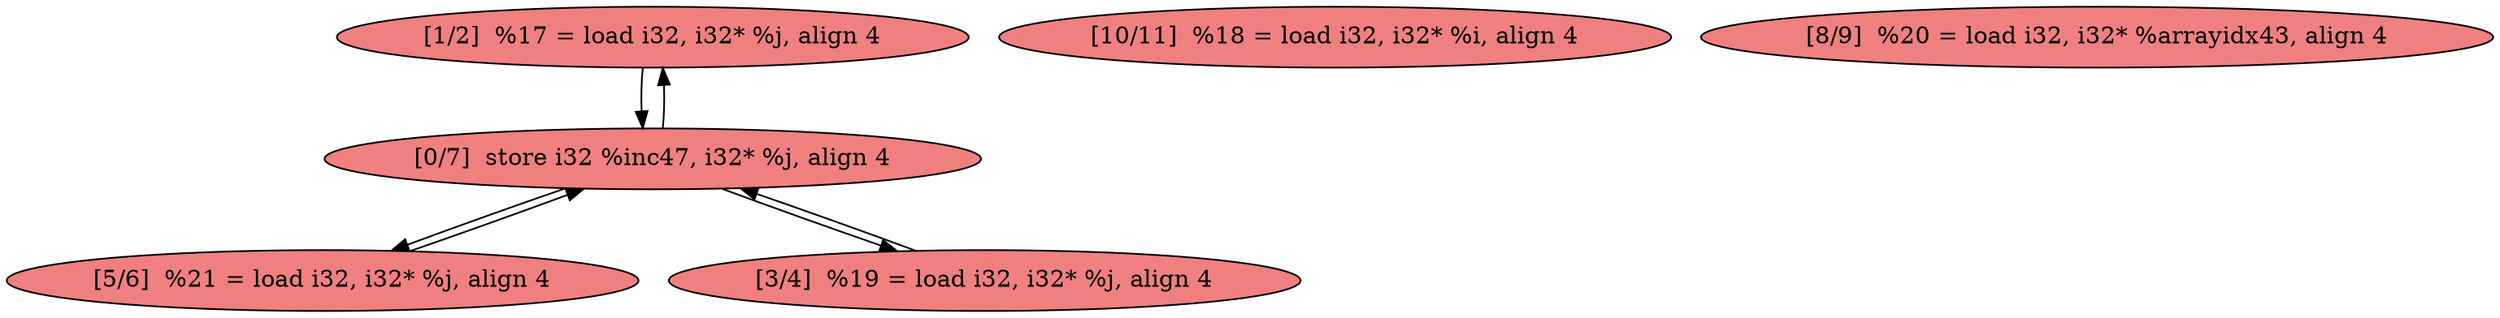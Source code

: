 
digraph G {


node462 [fillcolor=lightcoral,label="[1/2]  %17 = load i32, i32* %j, align 4",shape=ellipse,style=filled ]
node464 [fillcolor=lightcoral,label="[10/11]  %18 = load i32, i32* %i, align 4",shape=ellipse,style=filled ]
node463 [fillcolor=lightcoral,label="[5/6]  %21 = load i32, i32* %j, align 4",shape=ellipse,style=filled ]
node461 [fillcolor=lightcoral,label="[3/4]  %19 = load i32, i32* %j, align 4",shape=ellipse,style=filled ]
node459 [fillcolor=lightcoral,label="[0/7]  store i32 %inc47, i32* %j, align 4",shape=ellipse,style=filled ]
node460 [fillcolor=lightcoral,label="[8/9]  %20 = load i32, i32* %arrayidx43, align 4",shape=ellipse,style=filled ]

node459->node462 [ ]
node459->node461 [ ]
node461->node459 [ ]
node462->node459 [ ]
node463->node459 [ ]
node459->node463 [ ]


}
